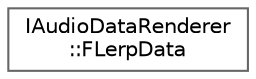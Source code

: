 digraph "Graphical Class Hierarchy"
{
 // INTERACTIVE_SVG=YES
 // LATEX_PDF_SIZE
  bgcolor="transparent";
  edge [fontname=Helvetica,fontsize=10,labelfontname=Helvetica,labelfontsize=10];
  node [fontname=Helvetica,fontsize=10,shape=box,height=0.2,width=0.4];
  rankdir="LR";
  Node0 [id="Node000000",label="IAudioDataRenderer\l::FLerpData",height=0.2,width=0.4,color="grey40", fillcolor="white", style="filled",URL="$d9/df1/structIAudioDataRenderer_1_1FLerpData.html",tooltip=" "];
}
